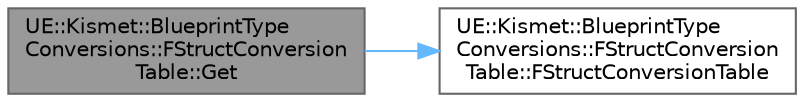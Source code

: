 digraph "UE::Kismet::BlueprintTypeConversions::FStructConversionTable::Get"
{
 // INTERACTIVE_SVG=YES
 // LATEX_PDF_SIZE
  bgcolor="transparent";
  edge [fontname=Helvetica,fontsize=10,labelfontname=Helvetica,labelfontsize=10];
  node [fontname=Helvetica,fontsize=10,shape=box,height=0.2,width=0.4];
  rankdir="LR";
  Node1 [id="Node000001",label="UE::Kismet::BlueprintType\lConversions::FStructConversion\lTable::Get",height=0.2,width=0.4,color="gray40", fillcolor="grey60", style="filled", fontcolor="black",tooltip=" "];
  Node1 -> Node2 [id="edge1_Node000001_Node000002",color="steelblue1",style="solid",tooltip=" "];
  Node2 [id="Node000002",label="UE::Kismet::BlueprintType\lConversions::FStructConversion\lTable::FStructConversionTable",height=0.2,width=0.4,color="grey40", fillcolor="white", style="filled",URL="$db/dc9/classUE_1_1Kismet_1_1BlueprintTypeConversions_1_1FStructConversionTable.html#a734c40d18a537d8969358aa1675a96e9",tooltip=" "];
}
